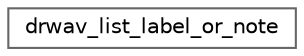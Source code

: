 digraph "Graphical Class Hierarchy"
{
 // LATEX_PDF_SIZE
  bgcolor="transparent";
  edge [fontname=Helvetica,fontsize=10,labelfontname=Helvetica,labelfontsize=10];
  node [fontname=Helvetica,fontsize=10,shape=box,height=0.2,width=0.4];
  rankdir="LR";
  Node0 [id="Node000000",label="drwav_list_label_or_note",height=0.2,width=0.4,color="grey40", fillcolor="white", style="filled",URL="$structdrwav__list__label__or__note.html",tooltip=" "];
}
